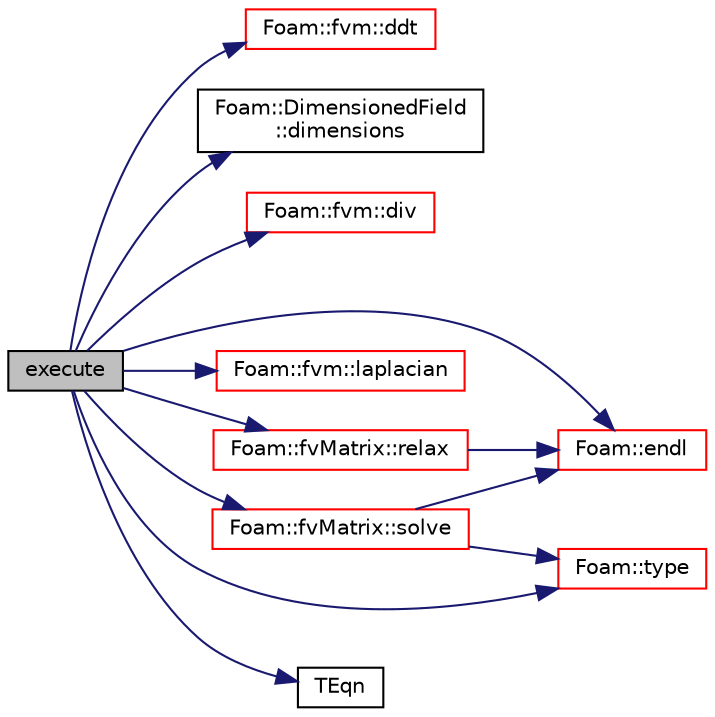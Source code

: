 digraph "execute"
{
  bgcolor="transparent";
  edge [fontname="Helvetica",fontsize="10",labelfontname="Helvetica",labelfontsize="10"];
  node [fontname="Helvetica",fontsize="10",shape=record];
  rankdir="LR";
  Node1 [label="execute",height=0.2,width=0.4,color="black", fillcolor="grey75", style="filled", fontcolor="black"];
  Node1 -> Node2 [color="midnightblue",fontsize="10",style="solid",fontname="Helvetica"];
  Node2 [label="Foam::fvm::ddt",height=0.2,width=0.4,color="red",URL="$a10710.html#a2d88eca98ab69b84af7ddb96e35f5a44"];
  Node1 -> Node3 [color="midnightblue",fontsize="10",style="solid",fontname="Helvetica"];
  Node3 [label="Foam::DimensionedField\l::dimensions",height=0.2,width=0.4,color="black",URL="$a00527.html#a6098093e7de06370342a85cfae8b31f5",tooltip="Return dimensions. "];
  Node1 -> Node4 [color="midnightblue",fontsize="10",style="solid",fontname="Helvetica"];
  Node4 [label="Foam::fvm::div",height=0.2,width=0.4,color="red",URL="$a10710.html#a058dd4757c11ae656c8d576632b33d25"];
  Node1 -> Node5 [color="midnightblue",fontsize="10",style="solid",fontname="Helvetica"];
  Node5 [label="Foam::endl",height=0.2,width=0.4,color="red",URL="$a10675.html#a2db8fe02a0d3909e9351bb4275b23ce4",tooltip="Add newline and flush stream. "];
  Node1 -> Node6 [color="midnightblue",fontsize="10",style="solid",fontname="Helvetica"];
  Node6 [label="Foam::fvm::laplacian",height=0.2,width=0.4,color="red",URL="$a10710.html#a05679b154654e47e9f1e2fbd2bc0bae0"];
  Node1 -> Node7 [color="midnightblue",fontsize="10",style="solid",fontname="Helvetica"];
  Node7 [label="Foam::fvMatrix::relax",height=0.2,width=0.4,color="red",URL="$a00867.html#a06343b944c91a56352ebf646011c212e",tooltip="Relax matrix (for steady-state solution). "];
  Node7 -> Node5 [color="midnightblue",fontsize="10",style="solid",fontname="Helvetica"];
  Node1 -> Node8 [color="midnightblue",fontsize="10",style="solid",fontname="Helvetica"];
  Node8 [label="Foam::fvMatrix::solve",height=0.2,width=0.4,color="red",URL="$a00867.html#a35eb51dd72f0a6b19d161fe7f7e6b9c8",tooltip="Solve segregated or coupled returning the solution statistics. "];
  Node8 -> Node5 [color="midnightblue",fontsize="10",style="solid",fontname="Helvetica"];
  Node8 -> Node9 [color="midnightblue",fontsize="10",style="solid",fontname="Helvetica"];
  Node9 [label="Foam::type",height=0.2,width=0.4,color="red",URL="$a10675.html#aec48583af672626378f501eb9fc32cd1",tooltip="Return the file type: DIRECTORY or FILE. "];
  Node1 -> Node10 [color="midnightblue",fontsize="10",style="solid",fontname="Helvetica"];
  Node10 [label="TEqn",height=0.2,width=0.4,color="black",URL="$a03163.html#a867d1e9e630b6330b2190db47dc785d2"];
  Node1 -> Node9 [color="midnightblue",fontsize="10",style="solid",fontname="Helvetica"];
}
